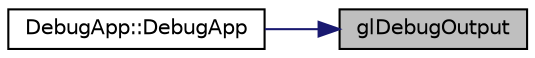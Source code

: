 digraph "glDebugOutput"
{
 // INTERACTIVE_SVG=YES
 // LATEX_PDF_SIZE
  bgcolor="transparent";
  edge [fontname="Helvetica",fontsize="10",labelfontname="Helvetica",labelfontsize="10"];
  node [fontname="Helvetica",fontsize="10",shape=record];
  rankdir="RL";
  Node1 [label="glDebugOutput",height=0.2,width=0.4,color="black", fillcolor="grey75", style="filled", fontcolor="black",tooltip=" "];
  Node1 -> Node2 [dir="back",color="midnightblue",fontsize="10",style="solid"];
  Node2 [label="DebugApp::DebugApp",height=0.2,width=0.4,color="black",URL="$dd/d2e/class_debug_app.html#af91166f4d64a86824781c30d8aa59889",tooltip=" "];
}
